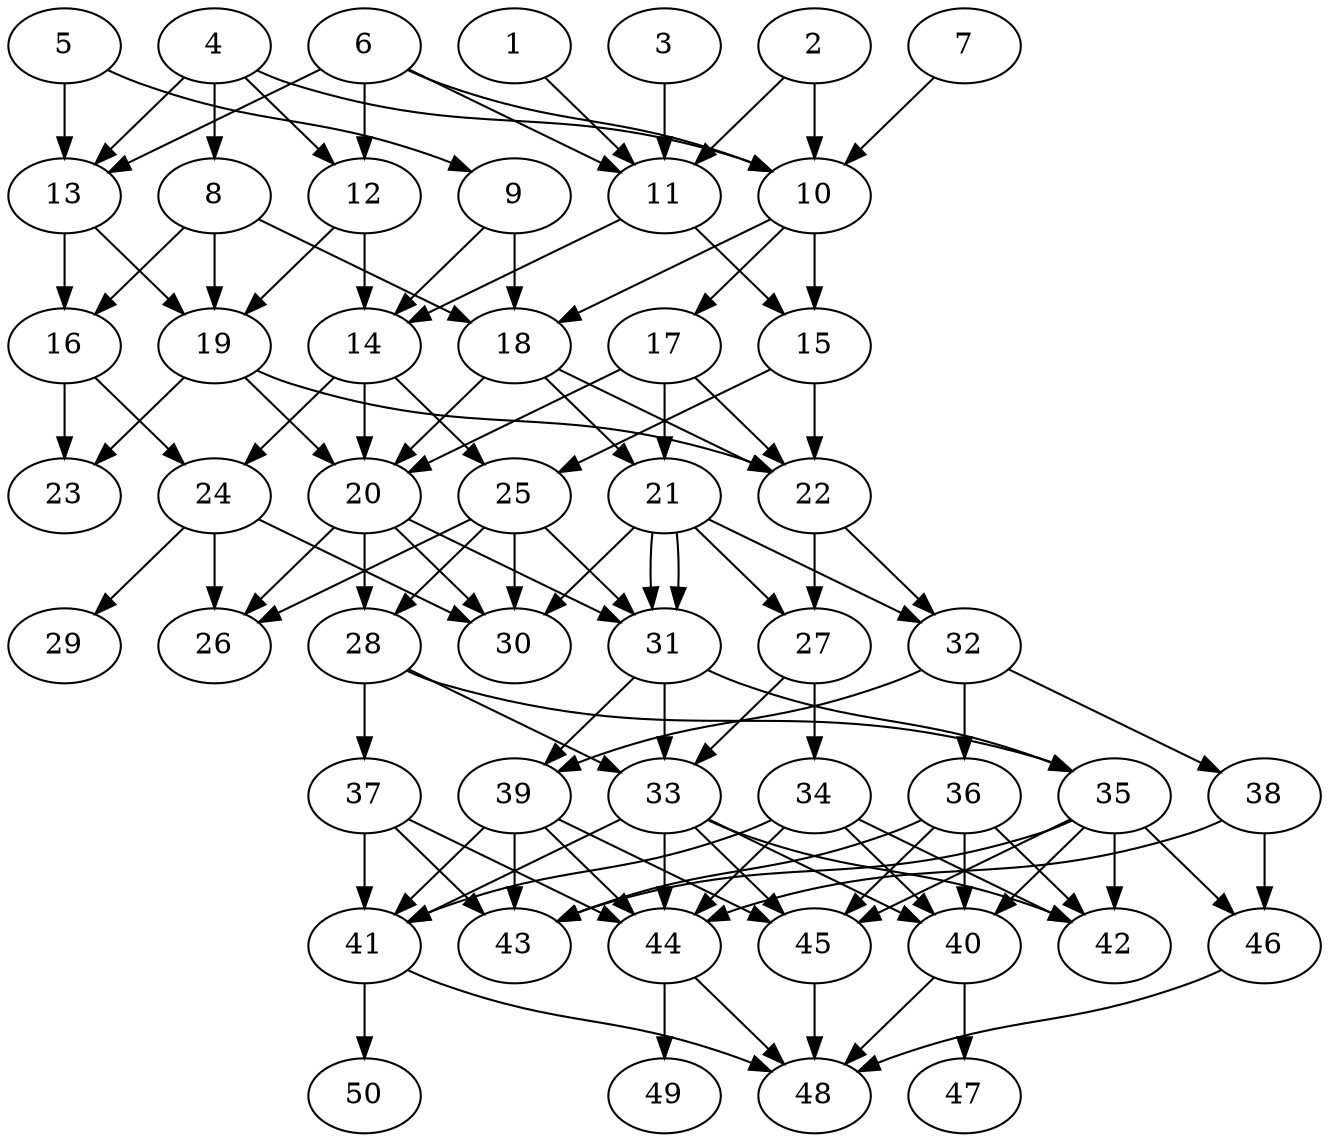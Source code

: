 // DAG automatically generated by daggen at Thu Oct  3 14:07:56 2019
// ./daggen --dot -n 50 --ccr 0.5 --fat 0.5 --regular 0.9 --density 0.6 --mindata 5242880 --maxdata 52428800 
digraph G {
  1 [size="18259968", alpha="0.14", expect_size="9129984"] 
  1 -> 11 [size ="9129984"]
  2 [size="62437376", alpha="0.03", expect_size="31218688"] 
  2 -> 10 [size ="31218688"]
  2 -> 11 [size ="31218688"]
  3 [size="26423296", alpha="0.01", expect_size="13211648"] 
  3 -> 11 [size ="13211648"]
  4 [size="81192960", alpha="0.09", expect_size="40596480"] 
  4 -> 8 [size ="40596480"]
  4 -> 10 [size ="40596480"]
  4 -> 12 [size ="40596480"]
  4 -> 13 [size ="40596480"]
  5 [size="88629248", alpha="0.17", expect_size="44314624"] 
  5 -> 9 [size ="44314624"]
  5 -> 13 [size ="44314624"]
  6 [size="69435392", alpha="0.07", expect_size="34717696"] 
  6 -> 10 [size ="34717696"]
  6 -> 11 [size ="34717696"]
  6 -> 12 [size ="34717696"]
  6 -> 13 [size ="34717696"]
  7 [size="86958080", alpha="0.09", expect_size="43479040"] 
  7 -> 10 [size ="43479040"]
  8 [size="62414848", alpha="0.20", expect_size="31207424"] 
  8 -> 16 [size ="31207424"]
  8 -> 18 [size ="31207424"]
  8 -> 19 [size ="31207424"]
  9 [size="84056064", alpha="0.06", expect_size="42028032"] 
  9 -> 14 [size ="42028032"]
  9 -> 18 [size ="42028032"]
  10 [size="59863040", alpha="0.02", expect_size="29931520"] 
  10 -> 15 [size ="29931520"]
  10 -> 17 [size ="29931520"]
  10 -> 18 [size ="29931520"]
  11 [size="102883328", alpha="0.15", expect_size="51441664"] 
  11 -> 14 [size ="51441664"]
  11 -> 15 [size ="51441664"]
  12 [size="73963520", alpha="0.01", expect_size="36981760"] 
  12 -> 14 [size ="36981760"]
  12 -> 19 [size ="36981760"]
  13 [size="87900160", alpha="0.14", expect_size="43950080"] 
  13 -> 16 [size ="43950080"]
  13 -> 19 [size ="43950080"]
  14 [size="92983296", alpha="0.13", expect_size="46491648"] 
  14 -> 20 [size ="46491648"]
  14 -> 24 [size ="46491648"]
  14 -> 25 [size ="46491648"]
  15 [size="42205184", alpha="0.13", expect_size="21102592"] 
  15 -> 22 [size ="21102592"]
  15 -> 25 [size ="21102592"]
  16 [size="29575168", alpha="0.19", expect_size="14787584"] 
  16 -> 23 [size ="14787584"]
  16 -> 24 [size ="14787584"]
  17 [size="64714752", alpha="0.17", expect_size="32357376"] 
  17 -> 20 [size ="32357376"]
  17 -> 21 [size ="32357376"]
  17 -> 22 [size ="32357376"]
  18 [size="13049856", alpha="0.04", expect_size="6524928"] 
  18 -> 20 [size ="6524928"]
  18 -> 21 [size ="6524928"]
  18 -> 22 [size ="6524928"]
  19 [size="12472320", alpha="0.11", expect_size="6236160"] 
  19 -> 20 [size ="6236160"]
  19 -> 22 [size ="6236160"]
  19 -> 23 [size ="6236160"]
  20 [size="39141376", alpha="0.08", expect_size="19570688"] 
  20 -> 26 [size ="19570688"]
  20 -> 28 [size ="19570688"]
  20 -> 30 [size ="19570688"]
  20 -> 31 [size ="19570688"]
  21 [size="50900992", alpha="0.07", expect_size="25450496"] 
  21 -> 27 [size ="25450496"]
  21 -> 30 [size ="25450496"]
  21 -> 31 [size ="25450496"]
  21 -> 31 [size ="25450496"]
  21 -> 32 [size ="25450496"]
  22 [size="28129280", alpha="0.18", expect_size="14064640"] 
  22 -> 27 [size ="14064640"]
  22 -> 32 [size ="14064640"]
  23 [size="34211840", alpha="0.11", expect_size="17105920"] 
  24 [size="99917824", alpha="0.20", expect_size="49958912"] 
  24 -> 26 [size ="49958912"]
  24 -> 29 [size ="49958912"]
  24 -> 30 [size ="49958912"]
  25 [size="67307520", alpha="0.05", expect_size="33653760"] 
  25 -> 26 [size ="33653760"]
  25 -> 28 [size ="33653760"]
  25 -> 30 [size ="33653760"]
  25 -> 31 [size ="33653760"]
  26 [size="36450304", alpha="0.02", expect_size="18225152"] 
  27 [size="32772096", alpha="0.16", expect_size="16386048"] 
  27 -> 33 [size ="16386048"]
  27 -> 34 [size ="16386048"]
  28 [size="20183040", alpha="0.01", expect_size="10091520"] 
  28 -> 33 [size ="10091520"]
  28 -> 35 [size ="10091520"]
  28 -> 37 [size ="10091520"]
  29 [size="36816896", alpha="0.01", expect_size="18408448"] 
  30 [size="87701504", alpha="0.12", expect_size="43850752"] 
  31 [size="32458752", alpha="0.03", expect_size="16229376"] 
  31 -> 33 [size ="16229376"]
  31 -> 35 [size ="16229376"]
  31 -> 39 [size ="16229376"]
  32 [size="67604480", alpha="0.07", expect_size="33802240"] 
  32 -> 36 [size ="33802240"]
  32 -> 38 [size ="33802240"]
  32 -> 39 [size ="33802240"]
  33 [size="56348672", alpha="0.07", expect_size="28174336"] 
  33 -> 40 [size ="28174336"]
  33 -> 41 [size ="28174336"]
  33 -> 42 [size ="28174336"]
  33 -> 44 [size ="28174336"]
  33 -> 45 [size ="28174336"]
  34 [size="14628864", alpha="0.05", expect_size="7314432"] 
  34 -> 40 [size ="7314432"]
  34 -> 41 [size ="7314432"]
  34 -> 42 [size ="7314432"]
  34 -> 44 [size ="7314432"]
  35 [size="13156352", alpha="0.09", expect_size="6578176"] 
  35 -> 40 [size ="6578176"]
  35 -> 42 [size ="6578176"]
  35 -> 43 [size ="6578176"]
  35 -> 45 [size ="6578176"]
  35 -> 46 [size ="6578176"]
  36 [size="35702784", alpha="0.18", expect_size="17851392"] 
  36 -> 40 [size ="17851392"]
  36 -> 42 [size ="17851392"]
  36 -> 43 [size ="17851392"]
  36 -> 45 [size ="17851392"]
  37 [size="46845952", alpha="0.18", expect_size="23422976"] 
  37 -> 41 [size ="23422976"]
  37 -> 43 [size ="23422976"]
  37 -> 44 [size ="23422976"]
  38 [size="28688384", alpha="0.18", expect_size="14344192"] 
  38 -> 44 [size ="14344192"]
  38 -> 46 [size ="14344192"]
  39 [size="33159168", alpha="0.19", expect_size="16579584"] 
  39 -> 41 [size ="16579584"]
  39 -> 43 [size ="16579584"]
  39 -> 44 [size ="16579584"]
  39 -> 45 [size ="16579584"]
  40 [size="39456768", alpha="0.06", expect_size="19728384"] 
  40 -> 47 [size ="19728384"]
  40 -> 48 [size ="19728384"]
  41 [size="96962560", alpha="0.02", expect_size="48481280"] 
  41 -> 48 [size ="48481280"]
  41 -> 50 [size ="48481280"]
  42 [size="14958592", alpha="0.01", expect_size="7479296"] 
  43 [size="45668352", alpha="0.06", expect_size="22834176"] 
  44 [size="77762560", alpha="0.09", expect_size="38881280"] 
  44 -> 48 [size ="38881280"]
  44 -> 49 [size ="38881280"]
  45 [size="99368960", alpha="0.05", expect_size="49684480"] 
  45 -> 48 [size ="49684480"]
  46 [size="47833088", alpha="0.05", expect_size="23916544"] 
  46 -> 48 [size ="23916544"]
  47 [size="36618240", alpha="0.11", expect_size="18309120"] 
  48 [size="25583616", alpha="0.19", expect_size="12791808"] 
  49 [size="17291264", alpha="0.12", expect_size="8645632"] 
  50 [size="13729792", alpha="0.02", expect_size="6864896"] 
}
